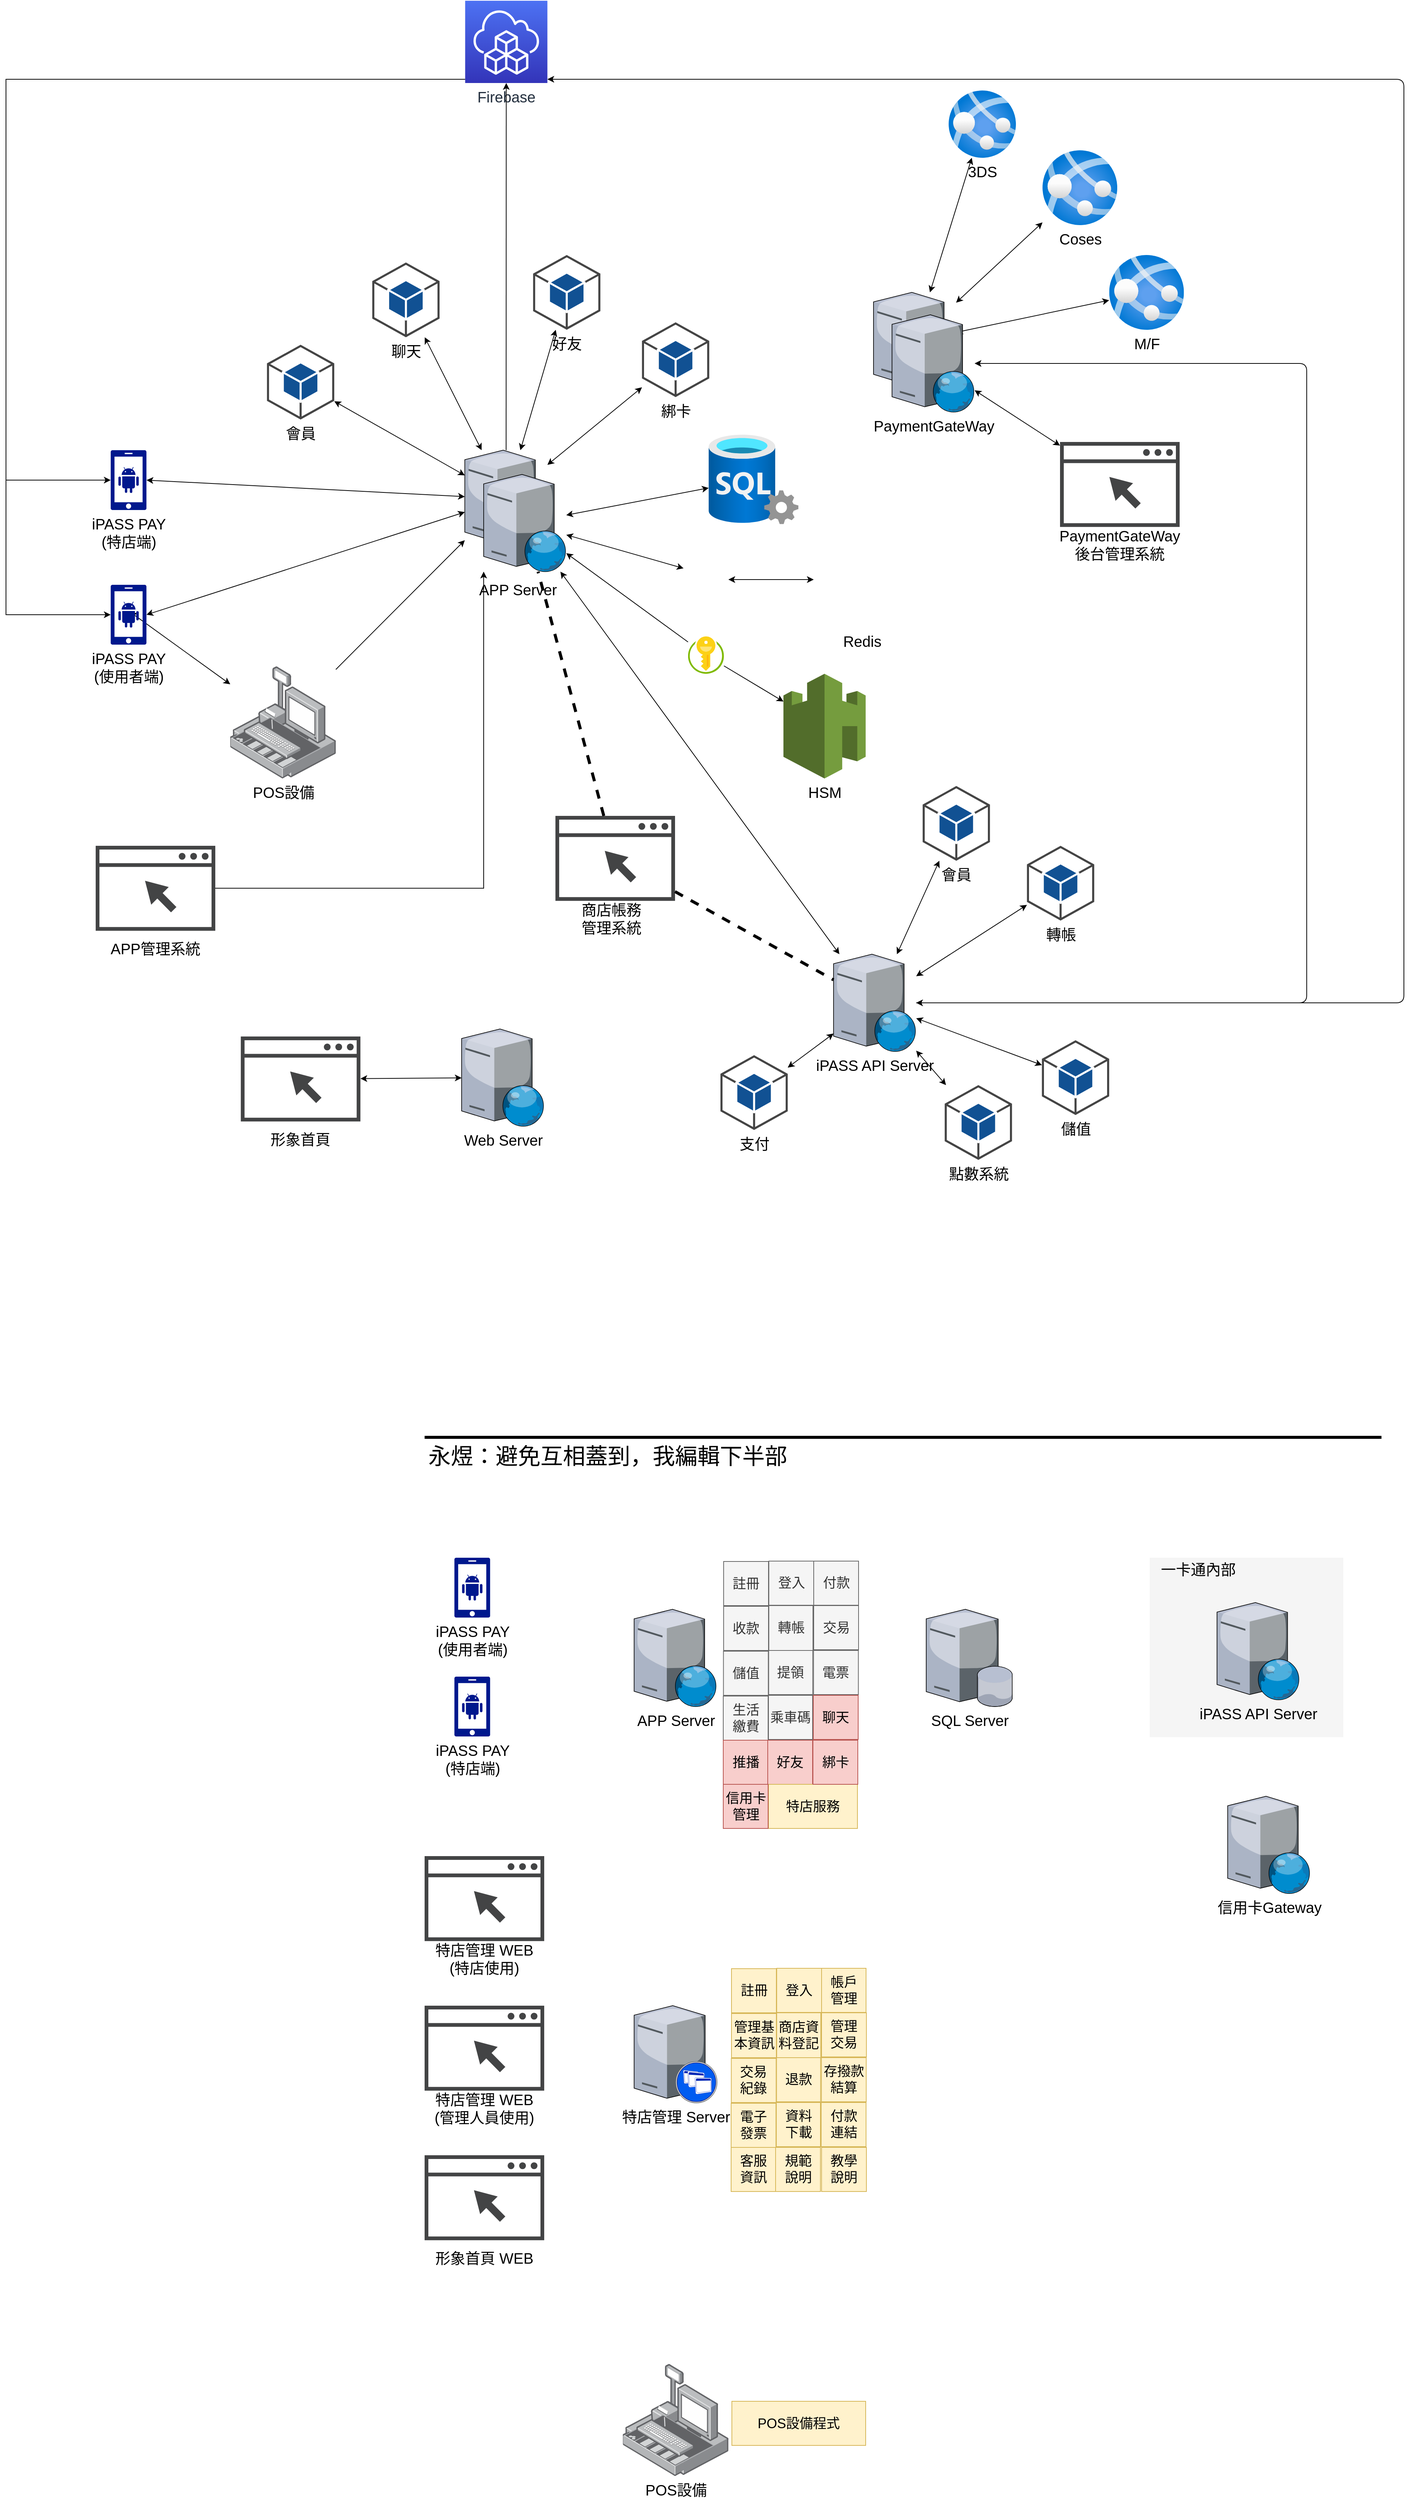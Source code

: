 <mxfile version="14.9.5" type="github">
  <diagram id="SJGPeemRXHp4dxk_nkfU" name="第1頁">
    <mxGraphModel dx="2623" dy="2235" grid="1" gridSize="10" guides="1" tooltips="1" connect="1" arrows="1" fold="1" page="1" pageScale="1" pageWidth="827" pageHeight="1169" math="0" shadow="0">
      <root>
        <mxCell id="0" />
        <mxCell id="1" parent="0" />
        <mxCell id="Cek0dwOkdXj4hJYfMfxW-87" value="" style="group" parent="1" vertex="1" connectable="0">
          <mxGeometry x="1010" y="1002" width="259" height="240" as="geometry" />
        </mxCell>
        <mxCell id="Cek0dwOkdXj4hJYfMfxW-9" value="" style="rounded=0;whiteSpace=wrap;html=1;fontSize=20;fillColor=#f5f5f5;fontColor=#333333;strokeColor=none;" parent="Cek0dwOkdXj4hJYfMfxW-87" vertex="1">
          <mxGeometry width="259" height="240" as="geometry" />
        </mxCell>
        <mxCell id="Cek0dwOkdXj4hJYfMfxW-10" value="一卡通內部" style="text;html=1;strokeColor=none;fillColor=none;align=center;verticalAlign=middle;whiteSpace=wrap;rounded=0;fontSize=20;" parent="Cek0dwOkdXj4hJYfMfxW-87" vertex="1">
          <mxGeometry x="10" y="5" width="110" height="20" as="geometry" />
        </mxCell>
        <mxCell id="Cek0dwOkdXj4hJYfMfxW-3" value="" style="endArrow=none;html=1;strokeWidth=4;" parent="1" edge="1">
          <mxGeometry width="50" height="50" relative="1" as="geometry">
            <mxPoint x="40" y="841" as="sourcePoint" />
            <mxPoint x="1320" y="841" as="targetPoint" />
          </mxGeometry>
        </mxCell>
        <mxCell id="Cek0dwOkdXj4hJYfMfxW-4" value="永煜：避免互相蓋到，我編輯下半部" style="text;html=1;strokeColor=none;fillColor=none;align=center;verticalAlign=middle;whiteSpace=wrap;rounded=0;fontSize=30;" parent="1" vertex="1">
          <mxGeometry x="40" y="851" width="490" height="30" as="geometry" />
        </mxCell>
        <mxCell id="Cek0dwOkdXj4hJYfMfxW-5" value="iPASS PAY&lt;br style=&quot;font-size: 20px;&quot;&gt;(使用者端)" style="aspect=fixed;pointerEvents=1;shadow=0;dashed=0;html=1;strokeColor=none;labelPosition=center;verticalLabelPosition=bottom;verticalAlign=top;align=center;fillColor=#00188D;shape=mxgraph.mscae.enterprise.android_phone;fontSize=20;" parent="1" vertex="1">
          <mxGeometry x="79.75" y="1002" width="48" height="80" as="geometry" />
        </mxCell>
        <mxCell id="Cek0dwOkdXj4hJYfMfxW-7" value="APP Server" style="verticalLabelPosition=bottom;aspect=fixed;html=1;verticalAlign=top;strokeColor=none;align=center;outlineConnect=0;shape=mxgraph.citrix.web_server;fontSize=20;" parent="1" vertex="1">
          <mxGeometry x="320.26" y="1071" width="110.5" height="130" as="geometry" />
        </mxCell>
        <mxCell id="Cek0dwOkdXj4hJYfMfxW-11" value="特店管理 Server" style="verticalLabelPosition=bottom;aspect=fixed;html=1;verticalAlign=top;strokeColor=none;align=center;outlineConnect=0;shape=mxgraph.citrix.xenapp_server;fontSize=20;" parent="1" vertex="1">
          <mxGeometry x="320.26" y="1601" width="111.01" height="130" as="geometry" />
        </mxCell>
        <mxCell id="Cek0dwOkdXj4hJYfMfxW-13" value="iPASS API Server" style="verticalLabelPosition=bottom;aspect=fixed;html=1;verticalAlign=top;strokeColor=none;align=center;outlineConnect=0;shape=mxgraph.citrix.web_server;fontSize=20;" parent="1" vertex="1">
          <mxGeometry x="1100" y="1062" width="110.5" height="130" as="geometry" />
        </mxCell>
        <mxCell id="Cek0dwOkdXj4hJYfMfxW-14" value="iPASS PAY&lt;br style=&quot;font-size: 20px&quot;&gt;(特店端)" style="aspect=fixed;pointerEvents=1;shadow=0;dashed=0;html=1;strokeColor=none;labelPosition=center;verticalLabelPosition=bottom;verticalAlign=top;align=center;fillColor=#00188D;shape=mxgraph.mscae.enterprise.android_phone;fontSize=20;" parent="1" vertex="1">
          <mxGeometry x="79.75" y="1161" width="48" height="80" as="geometry" />
        </mxCell>
        <mxCell id="Cek0dwOkdXj4hJYfMfxW-25" value="" style="group" parent="1" vertex="1" connectable="0">
          <mxGeometry x="40" y="1401" width="160" height="113.6" as="geometry" />
        </mxCell>
        <mxCell id="Cek0dwOkdXj4hJYfMfxW-23" value="" style="pointerEvents=1;shadow=0;dashed=0;html=1;strokeColor=none;fillColor=#434445;aspect=fixed;labelPosition=center;verticalLabelPosition=bottom;verticalAlign=top;align=center;outlineConnect=0;shape=mxgraph.vvd.web_browser;fontSize=20;" parent="Cek0dwOkdXj4hJYfMfxW-25" vertex="1">
          <mxGeometry width="160" height="113.6" as="geometry" />
        </mxCell>
        <mxCell id="Cek0dwOkdXj4hJYfMfxW-24" value="" style="shape=image;html=1;verticalAlign=top;verticalLabelPosition=bottom;labelBackgroundColor=#ffffff;imageAspect=0;aspect=fixed;image=https://cdn1.iconfinder.com/data/icons/logotypes/32/chrome-128.png;fontSize=20;" parent="Cek0dwOkdXj4hJYfMfxW-25" vertex="1">
          <mxGeometry x="5" y="4" width="20" height="20" as="geometry" />
        </mxCell>
        <mxCell id="Cek0dwOkdXj4hJYfMfxW-26" value="特店管理 WEB&lt;br&gt;(特店使用)" style="text;html=1;strokeColor=none;fillColor=none;align=center;verticalAlign=middle;whiteSpace=wrap;rounded=0;fontSize=20;" parent="1" vertex="1">
          <mxGeometry x="45" y="1514.6" width="150" height="46.4" as="geometry" />
        </mxCell>
        <mxCell id="Cek0dwOkdXj4hJYfMfxW-28" value="" style="group" parent="1" vertex="1" connectable="0">
          <mxGeometry x="40" y="1601" width="160" height="113.6" as="geometry" />
        </mxCell>
        <mxCell id="Cek0dwOkdXj4hJYfMfxW-29" value="" style="pointerEvents=1;shadow=0;dashed=0;html=1;strokeColor=none;fillColor=#434445;aspect=fixed;labelPosition=center;verticalLabelPosition=bottom;verticalAlign=top;align=center;outlineConnect=0;shape=mxgraph.vvd.web_browser;fontSize=20;" parent="Cek0dwOkdXj4hJYfMfxW-28" vertex="1">
          <mxGeometry width="160" height="113.6" as="geometry" />
        </mxCell>
        <mxCell id="Cek0dwOkdXj4hJYfMfxW-30" value="" style="shape=image;html=1;verticalAlign=top;verticalLabelPosition=bottom;labelBackgroundColor=#ffffff;imageAspect=0;aspect=fixed;image=https://cdn1.iconfinder.com/data/icons/logotypes/32/chrome-128.png;fontSize=20;" parent="Cek0dwOkdXj4hJYfMfxW-28" vertex="1">
          <mxGeometry x="5" y="4" width="20" height="20" as="geometry" />
        </mxCell>
        <mxCell id="Cek0dwOkdXj4hJYfMfxW-31" value="特店管理 WEB&lt;br&gt;(管理人員使用)" style="text;html=1;strokeColor=none;fillColor=none;align=center;verticalAlign=middle;whiteSpace=wrap;rounded=0;fontSize=20;" parent="1" vertex="1">
          <mxGeometry x="45" y="1714.6" width="150" height="46.4" as="geometry" />
        </mxCell>
        <mxCell id="Cek0dwOkdXj4hJYfMfxW-32" value="" style="group" parent="1" vertex="1" connectable="0">
          <mxGeometry x="40" y="1801" width="160" height="113.6" as="geometry" />
        </mxCell>
        <mxCell id="Cek0dwOkdXj4hJYfMfxW-33" value="" style="pointerEvents=1;shadow=0;dashed=0;html=1;strokeColor=none;fillColor=#434445;aspect=fixed;labelPosition=center;verticalLabelPosition=bottom;verticalAlign=top;align=center;outlineConnect=0;shape=mxgraph.vvd.web_browser;fontSize=20;" parent="Cek0dwOkdXj4hJYfMfxW-32" vertex="1">
          <mxGeometry width="160" height="113.6" as="geometry" />
        </mxCell>
        <mxCell id="Cek0dwOkdXj4hJYfMfxW-34" value="" style="shape=image;html=1;verticalAlign=top;verticalLabelPosition=bottom;labelBackgroundColor=#ffffff;imageAspect=0;aspect=fixed;image=https://cdn1.iconfinder.com/data/icons/logotypes/32/chrome-128.png;fontSize=20;" parent="Cek0dwOkdXj4hJYfMfxW-32" vertex="1">
          <mxGeometry x="5" y="4" width="20" height="20" as="geometry" />
        </mxCell>
        <mxCell id="Cek0dwOkdXj4hJYfMfxW-35" value="形象首頁 WEB" style="text;html=1;strokeColor=none;fillColor=none;align=center;verticalAlign=middle;whiteSpace=wrap;rounded=0;fontSize=20;" parent="1" vertex="1">
          <mxGeometry x="45" y="1914.6" width="150" height="46.4" as="geometry" />
        </mxCell>
        <mxCell id="Cek0dwOkdXj4hJYfMfxW-36" value="註冊" style="rounded=0;whiteSpace=wrap;html=1;fontSize=18;fillColor=#f5f5f5;strokeColor=#666666;fontColor=#333333;" parent="1" vertex="1">
          <mxGeometry x="440" y="1007" width="60" height="59" as="geometry" />
        </mxCell>
        <mxCell id="Cek0dwOkdXj4hJYfMfxW-37" value="收款" style="rounded=0;whiteSpace=wrap;html=1;fontSize=18;fillColor=#f5f5f5;strokeColor=#666666;fontColor=#333333;" parent="1" vertex="1">
          <mxGeometry x="440" y="1067" width="60" height="59" as="geometry" />
        </mxCell>
        <mxCell id="Cek0dwOkdXj4hJYfMfxW-38" value="轉帳" style="rounded=0;whiteSpace=wrap;html=1;fontSize=18;fillColor=#f5f5f5;strokeColor=#666666;fontColor=#333333;direction=south;" parent="1" vertex="1">
          <mxGeometry x="500.5" y="1066" width="59" height="60" as="geometry" />
        </mxCell>
        <mxCell id="Cek0dwOkdXj4hJYfMfxW-39" value="付款" style="rounded=0;whiteSpace=wrap;html=1;fontSize=18;fillColor=#f5f5f5;strokeColor=#666666;fontColor=#333333;" parent="1" vertex="1">
          <mxGeometry x="560.5" y="1006.5" width="60" height="59" as="geometry" />
        </mxCell>
        <mxCell id="Cek0dwOkdXj4hJYfMfxW-40" value="登入" style="rounded=0;whiteSpace=wrap;html=1;fontSize=18;fillColor=#f5f5f5;strokeColor=#666666;fontColor=#333333;" parent="1" vertex="1">
          <mxGeometry x="500.5" y="1006.5" width="60" height="59" as="geometry" />
        </mxCell>
        <mxCell id="Cek0dwOkdXj4hJYfMfxW-41" value="交易" style="rounded=0;whiteSpace=wrap;html=1;fontSize=18;fillColor=#f5f5f5;strokeColor=#666666;fontColor=#333333;" parent="1" vertex="1">
          <mxGeometry x="560.5" y="1066" width="60" height="59" as="geometry" />
        </mxCell>
        <mxCell id="Cek0dwOkdXj4hJYfMfxW-42" value="儲值" style="rounded=0;whiteSpace=wrap;html=1;fontSize=18;fillColor=#f5f5f5;strokeColor=#666666;fontColor=#333333;" parent="1" vertex="1">
          <mxGeometry x="439.75" y="1127" width="60" height="59" as="geometry" />
        </mxCell>
        <mxCell id="Cek0dwOkdXj4hJYfMfxW-43" value="提領" style="rounded=0;whiteSpace=wrap;html=1;fontSize=18;fillColor=#f5f5f5;strokeColor=#666666;fontColor=#333333;direction=south;" parent="1" vertex="1">
          <mxGeometry x="500.25" y="1126" width="59" height="59" as="geometry" />
        </mxCell>
        <mxCell id="Cek0dwOkdXj4hJYfMfxW-44" value="電票" style="rounded=0;whiteSpace=wrap;html=1;fontSize=18;fillColor=#f5f5f5;strokeColor=#666666;fontColor=#333333;" parent="1" vertex="1">
          <mxGeometry x="560.25" y="1126" width="60" height="59" as="geometry" />
        </mxCell>
        <mxCell id="Cek0dwOkdXj4hJYfMfxW-45" value="生活&lt;br&gt;繳費" style="rounded=0;whiteSpace=wrap;html=1;fontSize=18;fillColor=#f5f5f5;strokeColor=#666666;fontColor=#333333;" parent="1" vertex="1">
          <mxGeometry x="439.5" y="1187" width="60" height="59" as="geometry" />
        </mxCell>
        <mxCell id="Cek0dwOkdXj4hJYfMfxW-46" value="乘車碼" style="rounded=0;whiteSpace=wrap;html=1;fontSize=18;fillColor=#f5f5f5;strokeColor=#666666;fontColor=#333333;direction=south;" parent="1" vertex="1">
          <mxGeometry x="500" y="1186" width="59" height="59" as="geometry" />
        </mxCell>
        <mxCell id="Cek0dwOkdXj4hJYfMfxW-47" value="聊天" style="rounded=0;whiteSpace=wrap;html=1;fontSize=18;fillColor=#f8cecc;strokeColor=#b85450;" parent="1" vertex="1">
          <mxGeometry x="560" y="1186" width="60" height="59" as="geometry" />
        </mxCell>
        <mxCell id="Cek0dwOkdXj4hJYfMfxW-48" value="推播" style="rounded=0;whiteSpace=wrap;html=1;fontSize=18;fillColor=#f8cecc;strokeColor=#b85450;" parent="1" vertex="1">
          <mxGeometry x="439.5" y="1246" width="60" height="59" as="geometry" />
        </mxCell>
        <mxCell id="Cek0dwOkdXj4hJYfMfxW-49" value="好友" style="rounded=0;whiteSpace=wrap;html=1;fontSize=18;fillColor=#f8cecc;strokeColor=#b85450;" parent="1" vertex="1">
          <mxGeometry x="499" y="1246" width="60" height="59" as="geometry" />
        </mxCell>
        <mxCell id="Cek0dwOkdXj4hJYfMfxW-50" value="特店服務" style="rounded=0;whiteSpace=wrap;html=1;fontSize=18;fillColor=#fff2cc;strokeColor=#d6b656;" parent="1" vertex="1">
          <mxGeometry x="500" y="1305" width="119" height="59" as="geometry" />
        </mxCell>
        <mxCell id="Cek0dwOkdXj4hJYfMfxW-66" value="註冊" style="rounded=0;whiteSpace=wrap;html=1;fontSize=18;fillColor=#fff2cc;strokeColor=#d6b656;" parent="1" vertex="1">
          <mxGeometry x="450.51" y="1551.5" width="60" height="59" as="geometry" />
        </mxCell>
        <mxCell id="Cek0dwOkdXj4hJYfMfxW-67" value="管理基本資訊" style="rounded=0;whiteSpace=wrap;html=1;fontSize=18;fillColor=#fff2cc;strokeColor=#d6b656;" parent="1" vertex="1">
          <mxGeometry x="450.51" y="1611.5" width="60" height="59" as="geometry" />
        </mxCell>
        <mxCell id="Cek0dwOkdXj4hJYfMfxW-68" value="商店資料登記" style="rounded=0;whiteSpace=wrap;html=1;fontSize=18;fillColor=#fff2cc;strokeColor=#d6b656;direction=south;" parent="1" vertex="1">
          <mxGeometry x="511.01" y="1610.5" width="59" height="60" as="geometry" />
        </mxCell>
        <mxCell id="Cek0dwOkdXj4hJYfMfxW-69" value="帳戶&lt;br&gt;管理" style="rounded=0;whiteSpace=wrap;html=1;fontSize=18;fillColor=#fff2cc;strokeColor=#d6b656;" parent="1" vertex="1">
          <mxGeometry x="571.01" y="1551" width="59.5" height="59" as="geometry" />
        </mxCell>
        <mxCell id="Cek0dwOkdXj4hJYfMfxW-70" value="登入" style="rounded=0;whiteSpace=wrap;html=1;fontSize=18;fillColor=#fff2cc;strokeColor=#d6b656;" parent="1" vertex="1">
          <mxGeometry x="511.01" y="1551" width="60" height="59" as="geometry" />
        </mxCell>
        <mxCell id="Cek0dwOkdXj4hJYfMfxW-71" value="管理&lt;br&gt;交易" style="rounded=0;whiteSpace=wrap;html=1;fontSize=18;fillColor=#fff2cc;strokeColor=#d6b656;" parent="1" vertex="1">
          <mxGeometry x="571.01" y="1610.5" width="60" height="59" as="geometry" />
        </mxCell>
        <mxCell id="Cek0dwOkdXj4hJYfMfxW-72" value="交易&lt;br&gt;紀錄" style="rounded=0;whiteSpace=wrap;html=1;fontSize=18;fillColor=#fff2cc;strokeColor=#d6b656;" parent="1" vertex="1">
          <mxGeometry x="450.26" y="1671.5" width="60" height="59" as="geometry" />
        </mxCell>
        <mxCell id="Cek0dwOkdXj4hJYfMfxW-73" value="退款" style="rounded=0;whiteSpace=wrap;html=1;fontSize=18;fillColor=#fff2cc;strokeColor=#d6b656;direction=south;" parent="1" vertex="1">
          <mxGeometry x="510.76" y="1670.5" width="59" height="59" as="geometry" />
        </mxCell>
        <mxCell id="Cek0dwOkdXj4hJYfMfxW-74" value="存撥款&lt;br&gt;結算" style="rounded=0;whiteSpace=wrap;html=1;fontSize=18;fillColor=#fff2cc;strokeColor=#d6b656;" parent="1" vertex="1">
          <mxGeometry x="570.76" y="1670.5" width="60" height="59" as="geometry" />
        </mxCell>
        <mxCell id="Cek0dwOkdXj4hJYfMfxW-75" value="電子&lt;br&gt;發票" style="rounded=0;whiteSpace=wrap;html=1;fontSize=18;fillColor=#fff2cc;strokeColor=#d6b656;" parent="1" vertex="1">
          <mxGeometry x="450.01" y="1731.5" width="60" height="59" as="geometry" />
        </mxCell>
        <mxCell id="Cek0dwOkdXj4hJYfMfxW-76" value="資料&lt;br&gt;下載" style="rounded=0;whiteSpace=wrap;html=1;fontSize=18;fillColor=#fff2cc;strokeColor=#d6b656;direction=south;" parent="1" vertex="1">
          <mxGeometry x="510.51" y="1730.5" width="59" height="59" as="geometry" />
        </mxCell>
        <mxCell id="Cek0dwOkdXj4hJYfMfxW-77" value="付款&lt;br&gt;連結" style="rounded=0;whiteSpace=wrap;html=1;fontSize=18;fillColor=#fff2cc;strokeColor=#d6b656;" parent="1" vertex="1">
          <mxGeometry x="570.51" y="1730.5" width="60" height="59" as="geometry" />
        </mxCell>
        <mxCell id="Cek0dwOkdXj4hJYfMfxW-78" value="客服&lt;br&gt;資訊" style="rounded=0;whiteSpace=wrap;html=1;fontSize=18;fillColor=#fff2cc;strokeColor=#d6b656;" parent="1" vertex="1">
          <mxGeometry x="450.01" y="1790.5" width="60" height="59" as="geometry" />
        </mxCell>
        <mxCell id="Cek0dwOkdXj4hJYfMfxW-79" value="規範&lt;br&gt;說明" style="rounded=0;whiteSpace=wrap;html=1;fontSize=18;fillColor=#fff2cc;strokeColor=#d6b656;" parent="1" vertex="1">
          <mxGeometry x="509.51" y="1790.5" width="60" height="59" as="geometry" />
        </mxCell>
        <mxCell id="Cek0dwOkdXj4hJYfMfxW-80" value="教學&lt;br&gt;說明" style="rounded=0;whiteSpace=wrap;html=1;fontSize=18;fillColor=#fff2cc;strokeColor=#d6b656;" parent="1" vertex="1">
          <mxGeometry x="571.01" y="1790.5" width="60" height="59" as="geometry" />
        </mxCell>
        <mxCell id="Cek0dwOkdXj4hJYfMfxW-83" value="綁卡" style="rounded=0;whiteSpace=wrap;html=1;fontSize=18;fillColor=#f8cecc;strokeColor=#b85450;" parent="1" vertex="1">
          <mxGeometry x="559.5" y="1246" width="60" height="59" as="geometry" />
        </mxCell>
        <mxCell id="Cek0dwOkdXj4hJYfMfxW-84" value="信用卡&lt;br&gt;管理" style="rounded=0;whiteSpace=wrap;html=1;fontSize=18;fillColor=#f8cecc;strokeColor=#b85450;" parent="1" vertex="1">
          <mxGeometry x="439.5" y="1305" width="60" height="59" as="geometry" />
        </mxCell>
        <mxCell id="Cek0dwOkdXj4hJYfMfxW-88" value="SQL Server" style="verticalLabelPosition=bottom;aspect=fixed;html=1;verticalAlign=top;strokeColor=none;align=center;outlineConnect=0;shape=mxgraph.citrix.database_server;fontSize=20;" parent="1" vertex="1">
          <mxGeometry x="711" y="1071" width="115.56" height="130" as="geometry" />
        </mxCell>
        <mxCell id="Cek0dwOkdXj4hJYfMfxW-89" value="信用卡Gateway" style="verticalLabelPosition=bottom;aspect=fixed;html=1;verticalAlign=top;strokeColor=none;align=center;outlineConnect=0;shape=mxgraph.citrix.web_server;fontSize=20;" parent="1" vertex="1">
          <mxGeometry x="1114.25" y="1321" width="110.5" height="130" as="geometry" />
        </mxCell>
        <mxCell id="Cek0dwOkdXj4hJYfMfxW-90" value="POS設備" style="points=[];aspect=fixed;html=1;align=center;shadow=0;dashed=0;image;image=img/lib/allied_telesis/security/POS.svg;fontSize=20;" parent="1" vertex="1">
          <mxGeometry x="305.14" y="2080" width="141.25" height="150" as="geometry" />
        </mxCell>
        <mxCell id="Cek0dwOkdXj4hJYfMfxW-91" value="POS設備程式" style="rounded=0;whiteSpace=wrap;html=1;fontSize=18;fillColor=#fff2cc;strokeColor=#d6b656;" parent="1" vertex="1">
          <mxGeometry x="451.01" y="2130" width="178.99" height="59" as="geometry" />
        </mxCell>
        <mxCell id="x_JbOlr38HWDlTl8YInY-31" value="" style="endArrow=classic;startArrow=classic;html=1;" parent="1" source="x_JbOlr38HWDlTl8YInY-60" target="x_JbOlr38HWDlTl8YInY-51" edge="1">
          <mxGeometry width="50" height="50" relative="1" as="geometry">
            <mxPoint x="850" y="-191.613" as="sourcePoint" />
            <mxPoint x="360" y="-220" as="targetPoint" />
          </mxGeometry>
        </mxCell>
        <mxCell id="x_JbOlr38HWDlTl8YInY-32" value="iPASS API Server" style="verticalLabelPosition=bottom;aspect=fixed;html=1;verticalAlign=top;strokeColor=none;align=center;outlineConnect=0;shape=mxgraph.citrix.web_server;fontSize=20;" parent="1" vertex="1">
          <mxGeometry x="587.06" y="195" width="110.5" height="130" as="geometry" />
        </mxCell>
        <mxCell id="x_JbOlr38HWDlTl8YInY-33" value="" style="endArrow=classic;startArrow=classic;html=1;" parent="1" source="x_JbOlr38HWDlTl8YInY-51" target="x_JbOlr38HWDlTl8YInY-32" edge="1">
          <mxGeometry width="50" height="50" relative="1" as="geometry">
            <mxPoint x="310" as="sourcePoint" />
            <mxPoint x="360" y="-50" as="targetPoint" />
          </mxGeometry>
        </mxCell>
        <mxCell id="x_JbOlr38HWDlTl8YInY-34" value="" style="group" parent="1" vertex="1" connectable="0">
          <mxGeometry x="210.0" y="10" width="160" height="160.0" as="geometry" />
        </mxCell>
        <mxCell id="x_JbOlr38HWDlTl8YInY-17" value="" style="group" parent="x_JbOlr38HWDlTl8YInY-34" vertex="1" connectable="0">
          <mxGeometry x="5" width="160" height="113.6" as="geometry" />
        </mxCell>
        <mxCell id="x_JbOlr38HWDlTl8YInY-18" value="" style="pointerEvents=1;shadow=0;dashed=0;html=1;strokeColor=none;fillColor=#434445;aspect=fixed;labelPosition=center;verticalLabelPosition=bottom;verticalAlign=top;align=center;outlineConnect=0;shape=mxgraph.vvd.web_browser;fontSize=20;" parent="x_JbOlr38HWDlTl8YInY-17" vertex="1">
          <mxGeometry width="160" height="113.6" as="geometry" />
        </mxCell>
        <mxCell id="x_JbOlr38HWDlTl8YInY-19" value="" style="shape=image;html=1;verticalAlign=top;verticalLabelPosition=bottom;labelBackgroundColor=#ffffff;imageAspect=0;aspect=fixed;image=https://cdn1.iconfinder.com/data/icons/logotypes/32/chrome-128.png;fontSize=20;" parent="x_JbOlr38HWDlTl8YInY-17" vertex="1">
          <mxGeometry x="5" y="4" width="20" height="20" as="geometry" />
        </mxCell>
        <mxCell id="x_JbOlr38HWDlTl8YInY-20" value="商店帳務&lt;br&gt;管理系統" style="text;html=1;strokeColor=none;fillColor=none;align=center;verticalAlign=middle;whiteSpace=wrap;rounded=0;fontSize=20;" parent="x_JbOlr38HWDlTl8YInY-34" vertex="1">
          <mxGeometry x="5" y="113.6" width="150" height="46.4" as="geometry" />
        </mxCell>
        <mxCell id="x_JbOlr38HWDlTl8YInY-35" value="" style="endArrow=classic;startArrow=classic;html=1;exitX=1;exitY=0.5;exitDx=0;exitDy=0;exitPerimeter=0;" parent="1" source="x_JbOlr38HWDlTl8YInY-15" target="x_JbOlr38HWDlTl8YInY-30" edge="1">
          <mxGeometry width="50" height="50" relative="1" as="geometry">
            <mxPoint x="310" y="-495" as="sourcePoint" />
            <mxPoint x="540" y="-220" as="targetPoint" />
          </mxGeometry>
        </mxCell>
        <mxCell id="x_JbOlr38HWDlTl8YInY-37" value="" style="endArrow=classic;startArrow=classic;html=1;exitX=1;exitY=0.5;exitDx=0;exitDy=0;exitPerimeter=0;" parent="1" source="x_JbOlr38HWDlTl8YInY-16" target="x_JbOlr38HWDlTl8YInY-30" edge="1">
          <mxGeometry width="50" height="50" relative="1" as="geometry">
            <mxPoint x="490" y="-170" as="sourcePoint" />
            <mxPoint x="540" y="-220" as="targetPoint" />
          </mxGeometry>
        </mxCell>
        <mxCell id="x_JbOlr38HWDlTl8YInY-73" style="edgeStyle=orthogonalEdgeStyle;rounded=0;orthogonalLoop=1;jettySize=auto;html=1;entryX=0;entryY=0.5;entryDx=0;entryDy=0;entryPerimeter=0;" parent="1" source="x_JbOlr38HWDlTl8YInY-40" target="x_JbOlr38HWDlTl8YInY-15" edge="1">
          <mxGeometry relative="1" as="geometry">
            <mxPoint x="-200" y="-300" as="targetPoint" />
            <Array as="points">
              <mxPoint x="-520" y="-975" />
              <mxPoint x="-520" y="-259" />
            </Array>
          </mxGeometry>
        </mxCell>
        <mxCell id="x_JbOlr38HWDlTl8YInY-84" style="edgeStyle=orthogonalEdgeStyle;rounded=0;orthogonalLoop=1;jettySize=auto;html=1;entryX=0;entryY=0.5;entryDx=0;entryDy=0;entryPerimeter=0;" parent="1" source="x_JbOlr38HWDlTl8YInY-40" target="x_JbOlr38HWDlTl8YInY-16" edge="1">
          <mxGeometry relative="1" as="geometry">
            <Array as="points">
              <mxPoint x="-520" y="-975" />
              <mxPoint x="-520" y="-439" />
            </Array>
          </mxGeometry>
        </mxCell>
        <mxCell id="x_JbOlr38HWDlTl8YInY-40" value="&lt;font style=&quot;font-size: 20px&quot;&gt;Firebase&lt;/font&gt;&lt;br&gt;" style="points=[[0,0,0],[0.25,0,0],[0.5,0,0],[0.75,0,0],[1,0,0],[0,1,0],[0.25,1,0],[0.5,1,0],[0.75,1,0],[1,1,0],[0,0.25,0],[0,0.5,0],[0,0.75,0],[1,0.25,0],[1,0.5,0],[1,0.75,0]];outlineConnect=0;fontColor=#232F3E;gradientColor=#4D72F3;gradientDirection=north;fillColor=#3334B9;strokeColor=#ffffff;dashed=0;verticalLabelPosition=bottom;verticalAlign=top;align=center;html=1;fontSize=12;fontStyle=0;aspect=fixed;shape=mxgraph.aws4.resourceIcon;resIcon=mxgraph.aws4.cloud_development_kit;" parent="1" vertex="1">
          <mxGeometry x="94.25" y="-1080" width="110" height="110" as="geometry" />
        </mxCell>
        <mxCell id="x_JbOlr38HWDlTl8YInY-44" value="" style="endArrow=classic;html=1;" parent="1" source="x_JbOlr38HWDlTl8YInY-30" target="x_JbOlr38HWDlTl8YInY-40" edge="1">
          <mxGeometry width="50" height="50" relative="1" as="geometry">
            <mxPoint x="490" y="-350" as="sourcePoint" />
            <mxPoint x="540" y="-400" as="targetPoint" />
          </mxGeometry>
        </mxCell>
        <mxCell id="x_JbOlr38HWDlTl8YInY-55" value="" style="group" parent="1" vertex="1" connectable="0">
          <mxGeometry x="90" y="-479" width="150" height="209.0" as="geometry" />
        </mxCell>
        <mxCell id="x_JbOlr38HWDlTl8YInY-53" value="" style="group" parent="x_JbOlr38HWDlTl8YInY-55" vertex="1" connectable="0">
          <mxGeometry x="3.75" width="135.75" height="162.4" as="geometry" />
        </mxCell>
        <mxCell id="x_JbOlr38HWDlTl8YInY-30" value="" style="verticalLabelPosition=bottom;aspect=fixed;html=1;verticalAlign=top;strokeColor=none;align=center;outlineConnect=0;shape=mxgraph.citrix.web_server;fontSize=20;" parent="x_JbOlr38HWDlTl8YInY-53" vertex="1">
          <mxGeometry width="110.5" height="130" as="geometry" />
        </mxCell>
        <mxCell id="x_JbOlr38HWDlTl8YInY-51" value="" style="verticalLabelPosition=bottom;aspect=fixed;html=1;verticalAlign=top;strokeColor=none;align=center;outlineConnect=0;shape=mxgraph.citrix.web_server;fontSize=20;" parent="x_JbOlr38HWDlTl8YInY-53" vertex="1">
          <mxGeometry x="25.25" y="32.4" width="110.5" height="130" as="geometry" />
        </mxCell>
        <mxCell id="x_JbOlr38HWDlTl8YInY-54" value="APP Server" style="text;html=1;strokeColor=none;fillColor=none;align=center;verticalAlign=middle;whiteSpace=wrap;rounded=0;fontSize=20;" parent="x_JbOlr38HWDlTl8YInY-55" vertex="1">
          <mxGeometry y="162.6" width="150" height="46.4" as="geometry" />
        </mxCell>
        <mxCell id="x_JbOlr38HWDlTl8YInY-60" value="" style="aspect=fixed;html=1;points=[];align=center;image;fontSize=12;image=img/lib/azure2/databases/SQL_Server.svg;" parent="1" vertex="1">
          <mxGeometry x="420.01" y="-500" width="120" height="120" as="geometry" />
        </mxCell>
        <mxCell id="x_JbOlr38HWDlTl8YInY-63" value="&lt;font style=&quot;font-size: 20px&quot;&gt;Coses&lt;/font&gt;" style="aspect=fixed;html=1;points=[];align=center;image;fontSize=12;image=img/lib/azure2/app_services/App_Services.svg;" parent="1" vertex="1">
          <mxGeometry x="866.56" y="-880" width="100" height="100" as="geometry" />
        </mxCell>
        <mxCell id="x_JbOlr38HWDlTl8YInY-64" value="&lt;font style=&quot;font-size: 20px&quot;&gt;3DS&lt;br&gt;&lt;/font&gt;" style="aspect=fixed;html=1;points=[];align=center;image;fontSize=12;image=img/lib/azure2/app_services/App_Services.svg;" parent="1" vertex="1">
          <mxGeometry x="741" y="-960" width="90" height="90" as="geometry" />
        </mxCell>
        <mxCell id="x_JbOlr38HWDlTl8YInY-65" value="POS設備" style="points=[];aspect=fixed;html=1;align=center;shadow=0;dashed=0;image;image=img/lib/allied_telesis/security/POS.svg;fontSize=20;" parent="1" vertex="1">
          <mxGeometry x="-220" y="-190" width="141.25" height="150" as="geometry" />
        </mxCell>
        <mxCell id="x_JbOlr38HWDlTl8YInY-68" value="" style="endArrow=classic;html=1;" parent="1" source="x_JbOlr38HWDlTl8YInY-65" target="x_JbOlr38HWDlTl8YInY-30" edge="1">
          <mxGeometry width="50" height="50" relative="1" as="geometry">
            <mxPoint x="400" y="-470" as="sourcePoint" />
            <mxPoint x="450" y="-520" as="targetPoint" />
          </mxGeometry>
        </mxCell>
        <mxCell id="x_JbOlr38HWDlTl8YInY-70" value="" style="endArrow=classic;html=1;edgeStyle=orthogonalEdgeStyle;" parent="1" source="x_JbOlr38HWDlTl8YInY-32" target="x_JbOlr38HWDlTl8YInY-40" edge="1">
          <mxGeometry width="50" height="50" relative="1" as="geometry">
            <mxPoint x="1000" y="-760" as="sourcePoint" />
            <mxPoint x="450" y="-670" as="targetPoint" />
            <Array as="points">
              <mxPoint x="1350" y="-975" />
            </Array>
          </mxGeometry>
        </mxCell>
        <mxCell id="x_JbOlr38HWDlTl8YInY-71" value="&lt;font style=&quot;font-size: 20px&quot;&gt;Redis&lt;/font&gt;" style="shape=image;html=1;verticalAlign=top;verticalLabelPosition=bottom;labelBackgroundColor=#ffffff;imageAspect=0;aspect=fixed;image=https://cdn4.iconfinder.com/data/icons/redis-2/1451/Untitled-2-128.png" parent="1" vertex="1">
          <mxGeometry x="560.5" y="-370" width="128" height="128" as="geometry" />
        </mxCell>
        <mxCell id="x_JbOlr38HWDlTl8YInY-72" value="" style="endArrow=classic;startArrow=none;html=1;" parent="1" source="x_JbOlr38HWDlTl8YInY-80" target="x_JbOlr38HWDlTl8YInY-75" edge="1">
          <mxGeometry width="50" height="50" relative="1" as="geometry">
            <mxPoint x="550" y="-354.4" as="sourcePoint" />
            <mxPoint x="790.0" y="-230.0" as="targetPoint" />
          </mxGeometry>
        </mxCell>
        <mxCell id="x_JbOlr38HWDlTl8YInY-80" value="" style="aspect=fixed;html=1;points=[];align=center;image;fontSize=12;image=img/lib/mscae/Key_Vaults.svg;" parent="1" vertex="1">
          <mxGeometry x="392.39" y="-230" width="48" height="50" as="geometry" />
        </mxCell>
        <mxCell id="x_JbOlr38HWDlTl8YInY-81" value="" style="endArrow=none;startArrow=classic;html=1;" parent="1" source="x_JbOlr38HWDlTl8YInY-51" target="x_JbOlr38HWDlTl8YInY-80" edge="1">
          <mxGeometry width="50" height="50" relative="1" as="geometry">
            <mxPoint x="669.5" y="-445.432" as="sourcePoint" />
            <mxPoint x="890.0" y="-536.552" as="targetPoint" />
          </mxGeometry>
        </mxCell>
        <mxCell id="x_JbOlr38HWDlTl8YInY-87" value="" style="endArrow=classic;startArrow=classic;html=1;entryX=0.545;entryY=0.456;entryDx=0;entryDy=0;entryPerimeter=0;" parent="1" source="x_JbOlr38HWDlTl8YInY-65" target="x_JbOlr38HWDlTl8YInY-15" edge="1">
          <mxGeometry width="50" height="50" relative="1" as="geometry">
            <mxPoint x="490" y="-430" as="sourcePoint" />
            <mxPoint x="540" y="-480" as="targetPoint" />
          </mxGeometry>
        </mxCell>
        <mxCell id="k3EfGpvTS4f7lztcN1DA-3" value="&#xa;&#xa;" style="group" parent="1" vertex="1" connectable="0">
          <mxGeometry x="-205.87" y="305" width="160" height="160.0" as="geometry" />
        </mxCell>
        <mxCell id="k3EfGpvTS4f7lztcN1DA-4" value="" style="group" parent="k3EfGpvTS4f7lztcN1DA-3" vertex="1" connectable="0">
          <mxGeometry width="160" height="113.6" as="geometry" />
        </mxCell>
        <mxCell id="k3EfGpvTS4f7lztcN1DA-5" value="" style="pointerEvents=1;shadow=0;dashed=0;html=1;strokeColor=none;fillColor=#434445;aspect=fixed;labelPosition=center;verticalLabelPosition=bottom;verticalAlign=top;align=center;outlineConnect=0;shape=mxgraph.vvd.web_browser;fontSize=20;" parent="k3EfGpvTS4f7lztcN1DA-4" vertex="1">
          <mxGeometry width="160" height="113.6" as="geometry" />
        </mxCell>
        <mxCell id="k3EfGpvTS4f7lztcN1DA-6" value="" style="shape=image;html=1;verticalAlign=top;verticalLabelPosition=bottom;labelBackgroundColor=#ffffff;imageAspect=0;aspect=fixed;image=https://cdn1.iconfinder.com/data/icons/logotypes/32/chrome-128.png;fontSize=20;" parent="k3EfGpvTS4f7lztcN1DA-4" vertex="1">
          <mxGeometry x="5" y="4" width="20" height="20" as="geometry" />
        </mxCell>
        <mxCell id="k3EfGpvTS4f7lztcN1DA-7" value="形象首頁" style="text;html=1;strokeColor=none;fillColor=none;align=center;verticalAlign=middle;whiteSpace=wrap;rounded=0;fontSize=20;" parent="k3EfGpvTS4f7lztcN1DA-3" vertex="1">
          <mxGeometry x="5" y="113.6" width="150" height="46.4" as="geometry" />
        </mxCell>
        <mxCell id="k3EfGpvTS4f7lztcN1DA-14" value="&lt;font style=&quot;font-size: 20px&quot;&gt;聊天&lt;/font&gt;" style="outlineConnect=0;dashed=0;verticalLabelPosition=bottom;verticalAlign=top;align=center;html=1;shape=mxgraph.aws3.android;fillColor=#115193;gradientColor=none;" parent="1" vertex="1">
          <mxGeometry x="-30" y="-730" width="90" height="100" as="geometry" />
        </mxCell>
        <mxCell id="k3EfGpvTS4f7lztcN1DA-18" value="" style="endArrow=classic;startArrow=classic;html=1;" parent="1" source="k3EfGpvTS4f7lztcN1DA-14" target="x_JbOlr38HWDlTl8YInY-30" edge="1">
          <mxGeometry width="50" height="50" relative="1" as="geometry">
            <mxPoint x="528.409" y="-760" as="sourcePoint" />
            <mxPoint x="592.882" y="-500" as="targetPoint" />
          </mxGeometry>
        </mxCell>
        <mxCell id="bLUmJ-rgid1CxlxQpGvQ-1" value="Web Server" style="verticalLabelPosition=bottom;aspect=fixed;html=1;verticalAlign=top;strokeColor=none;align=center;outlineConnect=0;shape=mxgraph.citrix.web_server;fontSize=20;" parent="1" vertex="1">
          <mxGeometry x="89.5" y="295" width="110.5" height="130" as="geometry" />
        </mxCell>
        <mxCell id="bLUmJ-rgid1CxlxQpGvQ-2" value="" style="group" parent="1" vertex="1" connectable="0">
          <mxGeometry x="-380" y="-479" width="48" height="260" as="geometry" />
        </mxCell>
        <mxCell id="x_JbOlr38HWDlTl8YInY-15" value="iPASS PAY&lt;br style=&quot;font-size: 20px;&quot;&gt;(使用者端)" style="aspect=fixed;pointerEvents=1;shadow=0;dashed=0;html=1;strokeColor=none;labelPosition=center;verticalLabelPosition=bottom;verticalAlign=top;align=center;fillColor=#00188D;shape=mxgraph.mscae.enterprise.android_phone;fontSize=20;" parent="bLUmJ-rgid1CxlxQpGvQ-2" vertex="1">
          <mxGeometry y="180" width="48" height="80" as="geometry" />
        </mxCell>
        <mxCell id="x_JbOlr38HWDlTl8YInY-16" value="iPASS PAY&lt;br style=&quot;font-size: 20px&quot;&gt;(特店端)" style="aspect=fixed;pointerEvents=1;shadow=0;dashed=0;html=1;strokeColor=none;labelPosition=center;verticalLabelPosition=bottom;verticalAlign=top;align=center;fillColor=#00188D;shape=mxgraph.mscae.enterprise.android_phone;fontSize=20;" parent="bLUmJ-rgid1CxlxQpGvQ-2" vertex="1">
          <mxGeometry width="48" height="80" as="geometry" />
        </mxCell>
        <mxCell id="x_JbOlr38HWDlTl8YInY-75" value="&lt;font style=&quot;font-size: 20px&quot;&gt;HSM&lt;/font&gt;" style="outlineConnect=0;dashed=0;verticalLabelPosition=bottom;verticalAlign=top;align=center;html=1;shape=mxgraph.aws3.cloudhsm;fillColor=#759C3E;gradientColor=none;" parent="1" vertex="1">
          <mxGeometry x="520" y="-180" width="110" height="140" as="geometry" />
        </mxCell>
        <mxCell id="bLUmJ-rgid1CxlxQpGvQ-3" value="&lt;span style=&quot;font-size: 20px&quot;&gt;會員&lt;/span&gt;" style="outlineConnect=0;dashed=0;verticalLabelPosition=bottom;verticalAlign=top;align=center;html=1;shape=mxgraph.aws3.android;fillColor=#115193;gradientColor=none;" parent="1" vertex="1">
          <mxGeometry x="-170.87" y="-620" width="90" height="100" as="geometry" />
        </mxCell>
        <mxCell id="bLUmJ-rgid1CxlxQpGvQ-6" value="" style="endArrow=classic;startArrow=classic;html=1;" parent="1" source="bLUmJ-rgid1CxlxQpGvQ-5" target="x_JbOlr38HWDlTl8YInY-64" edge="1">
          <mxGeometry width="50" height="50" relative="1" as="geometry">
            <mxPoint x="540" y="-550" as="sourcePoint" />
            <mxPoint x="770" y="-690" as="targetPoint" />
          </mxGeometry>
        </mxCell>
        <mxCell id="bLUmJ-rgid1CxlxQpGvQ-7" value="" style="endArrow=classic;startArrow=classic;html=1;" parent="1" source="bLUmJ-rgid1CxlxQpGvQ-5" target="x_JbOlr38HWDlTl8YInY-63" edge="1">
          <mxGeometry width="50" height="50" relative="1" as="geometry">
            <mxPoint x="658.49" y="-696.773" as="sourcePoint" />
            <mxPoint x="761" y="-792.832" as="targetPoint" />
          </mxGeometry>
        </mxCell>
        <mxCell id="bLUmJ-rgid1CxlxQpGvQ-8" value="" style="group" parent="1" vertex="1" connectable="0">
          <mxGeometry x="-400" y="50" width="160" height="160.0" as="geometry" />
        </mxCell>
        <mxCell id="bLUmJ-rgid1CxlxQpGvQ-9" value="" style="group" parent="bLUmJ-rgid1CxlxQpGvQ-8" vertex="1" connectable="0">
          <mxGeometry width="160" height="113.6" as="geometry" />
        </mxCell>
        <mxCell id="bLUmJ-rgid1CxlxQpGvQ-10" value="" style="pointerEvents=1;shadow=0;dashed=0;html=1;strokeColor=none;fillColor=#434445;aspect=fixed;labelPosition=center;verticalLabelPosition=bottom;verticalAlign=top;align=center;outlineConnect=0;shape=mxgraph.vvd.web_browser;fontSize=20;" parent="bLUmJ-rgid1CxlxQpGvQ-9" vertex="1">
          <mxGeometry width="160" height="113.6" as="geometry" />
        </mxCell>
        <mxCell id="bLUmJ-rgid1CxlxQpGvQ-11" value="" style="shape=image;html=1;verticalAlign=top;verticalLabelPosition=bottom;labelBackgroundColor=#ffffff;imageAspect=0;aspect=fixed;image=https://cdn1.iconfinder.com/data/icons/logotypes/32/chrome-128.png;fontSize=20;" parent="bLUmJ-rgid1CxlxQpGvQ-9" vertex="1">
          <mxGeometry x="5" y="4" width="20" height="20" as="geometry" />
        </mxCell>
        <mxCell id="bLUmJ-rgid1CxlxQpGvQ-12" value="APP管理系統" style="text;html=1;strokeColor=none;fillColor=none;align=center;verticalAlign=middle;whiteSpace=wrap;rounded=0;fontSize=20;" parent="bLUmJ-rgid1CxlxQpGvQ-8" vertex="1">
          <mxGeometry x="5" y="113.6" width="150" height="46.4" as="geometry" />
        </mxCell>
        <mxCell id="bLUmJ-rgid1CxlxQpGvQ-13" value="&#xa;&#xa;" style="group;rotation=90;" parent="1" vertex="1" connectable="0">
          <mxGeometry x="890" y="-490" width="160" height="160.0" as="geometry" />
        </mxCell>
        <mxCell id="bLUmJ-rgid1CxlxQpGvQ-14" value="" style="group" parent="bLUmJ-rgid1CxlxQpGvQ-13" vertex="1" connectable="0">
          <mxGeometry width="160" height="113.6" as="geometry" />
        </mxCell>
        <mxCell id="bLUmJ-rgid1CxlxQpGvQ-15" value="" style="pointerEvents=1;shadow=0;dashed=0;html=1;strokeColor=none;fillColor=#434445;aspect=fixed;labelPosition=center;verticalLabelPosition=bottom;verticalAlign=top;align=center;outlineConnect=0;shape=mxgraph.vvd.web_browser;fontSize=20;" parent="bLUmJ-rgid1CxlxQpGvQ-14" vertex="1">
          <mxGeometry width="160" height="113.6" as="geometry" />
        </mxCell>
        <mxCell id="bLUmJ-rgid1CxlxQpGvQ-16" value="" style="shape=image;html=1;verticalAlign=top;verticalLabelPosition=bottom;labelBackgroundColor=#ffffff;imageAspect=0;aspect=fixed;image=https://cdn1.iconfinder.com/data/icons/logotypes/32/chrome-128.png;fontSize=20;" parent="bLUmJ-rgid1CxlxQpGvQ-14" vertex="1">
          <mxGeometry x="5" y="4" width="20" height="20" as="geometry" />
        </mxCell>
        <mxCell id="bLUmJ-rgid1CxlxQpGvQ-17" value="PaymentGateWay後台管理系統" style="text;html=1;strokeColor=none;fillColor=none;align=center;verticalAlign=middle;whiteSpace=wrap;rounded=0;fontSize=20;" parent="bLUmJ-rgid1CxlxQpGvQ-13" vertex="1">
          <mxGeometry x="5" y="113.6" width="150" height="46.4" as="geometry" />
        </mxCell>
        <mxCell id="bLUmJ-rgid1CxlxQpGvQ-20" value="" style="endArrow=classic;startArrow=classic;html=1;" parent="1" source="bLUmJ-rgid1CxlxQpGvQ-53" target="bLUmJ-rgid1CxlxQpGvQ-15" edge="1">
          <mxGeometry width="50" height="50" relative="1" as="geometry">
            <mxPoint x="270" y="-210" as="sourcePoint" />
            <mxPoint x="320.0" y="-260" as="targetPoint" />
          </mxGeometry>
        </mxCell>
        <mxCell id="bLUmJ-rgid1CxlxQpGvQ-23" style="edgeStyle=orthogonalEdgeStyle;rounded=0;orthogonalLoop=1;jettySize=auto;html=1;" parent="1" source="bLUmJ-rgid1CxlxQpGvQ-10" target="x_JbOlr38HWDlTl8YInY-51" edge="1">
          <mxGeometry relative="1" as="geometry">
            <Array as="points">
              <mxPoint x="119" y="107" />
            </Array>
          </mxGeometry>
        </mxCell>
        <mxCell id="bLUmJ-rgid1CxlxQpGvQ-24" value="" style="endArrow=none;startArrow=none;html=1;dashed=1;startFill=0;endFill=0;strokeWidth=4;" parent="1" source="x_JbOlr38HWDlTl8YInY-18" target="x_JbOlr38HWDlTl8YInY-32" edge="1">
          <mxGeometry width="50" height="50" relative="1" as="geometry">
            <mxPoint x="95.75" y="10" as="sourcePoint" />
            <mxPoint x="145.75" y="-40" as="targetPoint" />
          </mxGeometry>
        </mxCell>
        <mxCell id="bLUmJ-rgid1CxlxQpGvQ-25" value="" style="endArrow=classic;startArrow=classic;html=1;" parent="1" source="bLUmJ-rgid1CxlxQpGvQ-3" target="x_JbOlr38HWDlTl8YInY-30" edge="1">
          <mxGeometry width="50" height="50" relative="1" as="geometry">
            <mxPoint x="-24.944" y="-710" as="sourcePoint" />
            <mxPoint x="119.927" y="-469" as="targetPoint" />
          </mxGeometry>
        </mxCell>
        <mxCell id="bLUmJ-rgid1CxlxQpGvQ-26" value="" style="endArrow=classic;startArrow=classic;html=1;" parent="1" source="k3EfGpvTS4f7lztcN1DA-5" target="bLUmJ-rgid1CxlxQpGvQ-1" edge="1">
          <mxGeometry width="50" height="50" relative="1" as="geometry">
            <mxPoint x="34.13" y="-135" as="sourcePoint" />
            <mxPoint x="84.13" y="-185" as="targetPoint" />
          </mxGeometry>
        </mxCell>
        <mxCell id="bLUmJ-rgid1CxlxQpGvQ-27" value="&lt;font style=&quot;font-size: 20px&quot;&gt;M/F&lt;br&gt;&lt;/font&gt;" style="aspect=fixed;html=1;points=[];align=center;image;fontSize=12;image=img/lib/azure2/app_services/App_Services.svg;" parent="1" vertex="1">
          <mxGeometry x="955.75" y="-740" width="100" height="100" as="geometry" />
        </mxCell>
        <mxCell id="bLUmJ-rgid1CxlxQpGvQ-28" value="" style="endArrow=classic;startArrow=classic;html=1;" parent="1" source="bLUmJ-rgid1CxlxQpGvQ-5" target="bLUmJ-rgid1CxlxQpGvQ-27" edge="1">
          <mxGeometry width="50" height="50" relative="1" as="geometry">
            <mxPoint x="761" y="-703.783" as="sourcePoint" />
            <mxPoint x="876.56" y="-784.902" as="targetPoint" />
          </mxGeometry>
        </mxCell>
        <mxCell id="bLUmJ-rgid1CxlxQpGvQ-30" value="&lt;font style=&quot;font-size: 20px&quot;&gt;點數系統&lt;/font&gt;" style="outlineConnect=0;dashed=0;verticalLabelPosition=bottom;verticalAlign=top;align=center;html=1;shape=mxgraph.aws3.android;fillColor=#115193;gradientColor=none;" parent="1" vertex="1">
          <mxGeometry x="735.75" y="370" width="90" height="100" as="geometry" />
        </mxCell>
        <mxCell id="bLUmJ-rgid1CxlxQpGvQ-31" value="&lt;span style=&quot;font-size: 20px&quot;&gt;儲值&lt;/span&gt;" style="outlineConnect=0;dashed=0;verticalLabelPosition=bottom;verticalAlign=top;align=center;html=1;shape=mxgraph.aws3.android;fillColor=#115193;gradientColor=none;" parent="1" vertex="1">
          <mxGeometry x="865.75" y="310" width="90" height="100" as="geometry" />
        </mxCell>
        <mxCell id="bLUmJ-rgid1CxlxQpGvQ-32" value="&lt;span style=&quot;font-size: 20px&quot;&gt;轉帳&lt;/span&gt;" style="outlineConnect=0;dashed=0;verticalLabelPosition=bottom;verticalAlign=top;align=center;html=1;shape=mxgraph.aws3.android;fillColor=#115193;gradientColor=none;" parent="1" vertex="1">
          <mxGeometry x="845.75" y="50" width="90" height="100" as="geometry" />
        </mxCell>
        <mxCell id="bLUmJ-rgid1CxlxQpGvQ-33" value="&lt;span style=&quot;font-size: 20px&quot;&gt;會員&lt;/span&gt;" style="outlineConnect=0;dashed=0;verticalLabelPosition=bottom;verticalAlign=top;align=center;html=1;shape=mxgraph.aws3.android;fillColor=#115193;gradientColor=none;" parent="1" vertex="1">
          <mxGeometry x="706.25" y="-30" width="90" height="100" as="geometry" />
        </mxCell>
        <mxCell id="bLUmJ-rgid1CxlxQpGvQ-34" value="&lt;font style=&quot;font-size: 20px&quot;&gt;支付&lt;/font&gt;" style="outlineConnect=0;dashed=0;verticalLabelPosition=bottom;verticalAlign=top;align=center;html=1;shape=mxgraph.aws3.android;fillColor=#115193;gradientColor=none;" parent="1" vertex="1">
          <mxGeometry x="435.75" y="330" width="90" height="100" as="geometry" />
        </mxCell>
        <mxCell id="bLUmJ-rgid1CxlxQpGvQ-35" value="&lt;font style=&quot;font-size: 20px&quot;&gt;好友&lt;/font&gt;" style="outlineConnect=0;dashed=0;verticalLabelPosition=bottom;verticalAlign=top;align=center;html=1;shape=mxgraph.aws3.android;fillColor=#115193;gradientColor=none;" parent="1" vertex="1">
          <mxGeometry x="185.14" y="-740" width="90" height="100" as="geometry" />
        </mxCell>
        <mxCell id="bLUmJ-rgid1CxlxQpGvQ-36" value="&lt;font style=&quot;font-size: 20px&quot;&gt;綁卡&lt;/font&gt;" style="outlineConnect=0;dashed=0;verticalLabelPosition=bottom;verticalAlign=top;align=center;html=1;shape=mxgraph.aws3.android;fillColor=#115193;gradientColor=none;" parent="1" vertex="1">
          <mxGeometry x="330.77" y="-650" width="90" height="100" as="geometry" />
        </mxCell>
        <mxCell id="bLUmJ-rgid1CxlxQpGvQ-42" value="" style="shape=image;html=1;verticalAlign=top;verticalLabelPosition=bottom;labelBackgroundColor=#ffffff;imageAspect=0;aspect=fixed;image=https://cdn2.iconfinder.com/data/icons/blocked-out-2/28/timer-128.png" parent="1" vertex="1">
          <mxGeometry x="386.39" y="-336" width="60" height="60" as="geometry" />
        </mxCell>
        <mxCell id="bLUmJ-rgid1CxlxQpGvQ-43" value="" style="endArrow=classic;startArrow=classic;html=1;entryX=0;entryY=0.25;entryDx=0;entryDy=0;" parent="1" source="x_JbOlr38HWDlTl8YInY-51" target="bLUmJ-rgid1CxlxQpGvQ-42" edge="1">
          <mxGeometry width="50" height="50" relative="1" as="geometry">
            <mxPoint x="380" y="10" as="sourcePoint" />
            <mxPoint x="360" y="-350" as="targetPoint" />
          </mxGeometry>
        </mxCell>
        <mxCell id="bLUmJ-rgid1CxlxQpGvQ-44" value="" style="endArrow=classic;startArrow=classic;html=1;exitX=1;exitY=0.5;exitDx=0;exitDy=0;" parent="1" source="bLUmJ-rgid1CxlxQpGvQ-42" target="x_JbOlr38HWDlTl8YInY-71" edge="1">
          <mxGeometry width="50" height="50" relative="1" as="geometry">
            <mxPoint x="380" y="-220" as="sourcePoint" />
            <mxPoint x="430" y="-270" as="targetPoint" />
          </mxGeometry>
        </mxCell>
        <mxCell id="bLUmJ-rgid1CxlxQpGvQ-46" value="" style="endArrow=classic;startArrow=classic;html=1;" parent="1" source="x_JbOlr38HWDlTl8YInY-30" target="bLUmJ-rgid1CxlxQpGvQ-36" edge="1">
          <mxGeometry width="50" height="50" relative="1" as="geometry">
            <mxPoint x="211.658" y="-469" as="sourcePoint" />
            <mxPoint x="374.494" y="-670" as="targetPoint" />
          </mxGeometry>
        </mxCell>
        <mxCell id="bLUmJ-rgid1CxlxQpGvQ-47" value="" style="endArrow=classic;startArrow=classic;html=1;" parent="1" source="x_JbOlr38HWDlTl8YInY-30" target="bLUmJ-rgid1CxlxQpGvQ-35" edge="1">
          <mxGeometry width="50" height="50" relative="1" as="geometry">
            <mxPoint x="221.658" y="-459" as="sourcePoint" />
            <mxPoint x="384.494" y="-660" as="targetPoint" />
          </mxGeometry>
        </mxCell>
        <mxCell id="bLUmJ-rgid1CxlxQpGvQ-48" value="" style="endArrow=classic;startArrow=classic;html=1;" parent="1" source="x_JbOlr38HWDlTl8YInY-32" target="bLUmJ-rgid1CxlxQpGvQ-33" edge="1">
          <mxGeometry width="50" height="50" relative="1" as="geometry">
            <mxPoint x="-2.592" y="-409" as="sourcePoint" />
            <mxPoint x="160.244" y="-610" as="targetPoint" />
          </mxGeometry>
        </mxCell>
        <mxCell id="bLUmJ-rgid1CxlxQpGvQ-49" value="" style="endArrow=classic;startArrow=classic;html=1;" parent="1" source="x_JbOlr38HWDlTl8YInY-32" target="bLUmJ-rgid1CxlxQpGvQ-32" edge="1">
          <mxGeometry width="50" height="50" relative="1" as="geometry">
            <mxPoint x="681.815" y="205.0" as="sourcePoint" />
            <mxPoint x="738.554" y="80" as="targetPoint" />
          </mxGeometry>
        </mxCell>
        <mxCell id="bLUmJ-rgid1CxlxQpGvQ-50" value="" style="endArrow=classic;startArrow=classic;html=1;" parent="1" source="x_JbOlr38HWDlTl8YInY-32" target="bLUmJ-rgid1CxlxQpGvQ-31" edge="1">
          <mxGeometry width="50" height="50" relative="1" as="geometry">
            <mxPoint x="691.815" y="215.0" as="sourcePoint" />
            <mxPoint x="748.554" y="90" as="targetPoint" />
          </mxGeometry>
        </mxCell>
        <mxCell id="bLUmJ-rgid1CxlxQpGvQ-51" value="" style="endArrow=classic;startArrow=classic;html=1;" parent="1" source="x_JbOlr38HWDlTl8YInY-32" target="bLUmJ-rgid1CxlxQpGvQ-30" edge="1">
          <mxGeometry width="50" height="50" relative="1" as="geometry">
            <mxPoint x="701.815" y="225.0" as="sourcePoint" />
            <mxPoint x="758.554" y="100" as="targetPoint" />
          </mxGeometry>
        </mxCell>
        <mxCell id="bLUmJ-rgid1CxlxQpGvQ-52" value="" style="endArrow=classic;startArrow=classic;html=1;" parent="1" source="bLUmJ-rgid1CxlxQpGvQ-34" target="x_JbOlr38HWDlTl8YInY-32" edge="1">
          <mxGeometry width="50" height="50" relative="1" as="geometry">
            <mxPoint x="711.815" y="235.0" as="sourcePoint" />
            <mxPoint x="615.75" y="250" as="targetPoint" />
          </mxGeometry>
        </mxCell>
        <mxCell id="bLUmJ-rgid1CxlxQpGvQ-54" value="" style="group" parent="1" vertex="1" connectable="0">
          <mxGeometry x="640.5" y="-690" width="135.25" height="160" as="geometry" />
        </mxCell>
        <mxCell id="bLUmJ-rgid1CxlxQpGvQ-5" value="" style="verticalLabelPosition=bottom;aspect=fixed;html=1;verticalAlign=top;strokeColor=none;align=center;outlineConnect=0;shape=mxgraph.citrix.web_server;fontSize=20;" parent="bLUmJ-rgid1CxlxQpGvQ-54" vertex="1">
          <mxGeometry width="110.5" height="130" as="geometry" />
        </mxCell>
        <mxCell id="bLUmJ-rgid1CxlxQpGvQ-53" value="PaymentGateWay" style="verticalLabelPosition=bottom;aspect=fixed;html=1;verticalAlign=top;strokeColor=none;align=center;outlineConnect=0;shape=mxgraph.citrix.web_server;fontSize=20;" parent="bLUmJ-rgid1CxlxQpGvQ-54" vertex="1">
          <mxGeometry x="24.75" y="30" width="110.5" height="130" as="geometry" />
        </mxCell>
        <mxCell id="zg04SonBqNYEQcR5z-Z2-1" value="" style="endArrow=classic;startArrow=classic;html=1;edgeStyle=elbowEdgeStyle;" parent="1" source="x_JbOlr38HWDlTl8YInY-32" target="bLUmJ-rgid1CxlxQpGvQ-53" edge="1">
          <mxGeometry width="50" height="50" relative="1" as="geometry">
            <mxPoint x="640" y="980" as="sourcePoint" />
            <mxPoint x="690" y="930" as="targetPoint" />
            <Array as="points">
              <mxPoint x="1220" y="-150" />
            </Array>
          </mxGeometry>
        </mxCell>
        <mxCell id="Q3X7JTxSb5pfpih5gJmq-2" value="" style="endArrow=none;dashed=1;html=1;strokeWidth=4;" edge="1" parent="1" source="x_JbOlr38HWDlTl8YInY-18" target="x_JbOlr38HWDlTl8YInY-51">
          <mxGeometry width="50" height="50" relative="1" as="geometry">
            <mxPoint x="460" y="-170" as="sourcePoint" />
            <mxPoint x="510" y="-220" as="targetPoint" />
          </mxGeometry>
        </mxCell>
      </root>
    </mxGraphModel>
  </diagram>
</mxfile>

